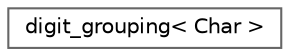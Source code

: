 digraph "类继承关系图"
{
 // LATEX_PDF_SIZE
  bgcolor="transparent";
  edge [fontname=Helvetica,fontsize=10,labelfontname=Helvetica,labelfontsize=10];
  node [fontname=Helvetica,fontsize=10,shape=box,height=0.2,width=0.4];
  rankdir="LR";
  Node0 [id="Node000000",label="digit_grouping\< Char \>",height=0.2,width=0.4,color="grey40", fillcolor="white", style="filled",URL="$classdetail_1_1digit__grouping.html",tooltip=" "];
}
